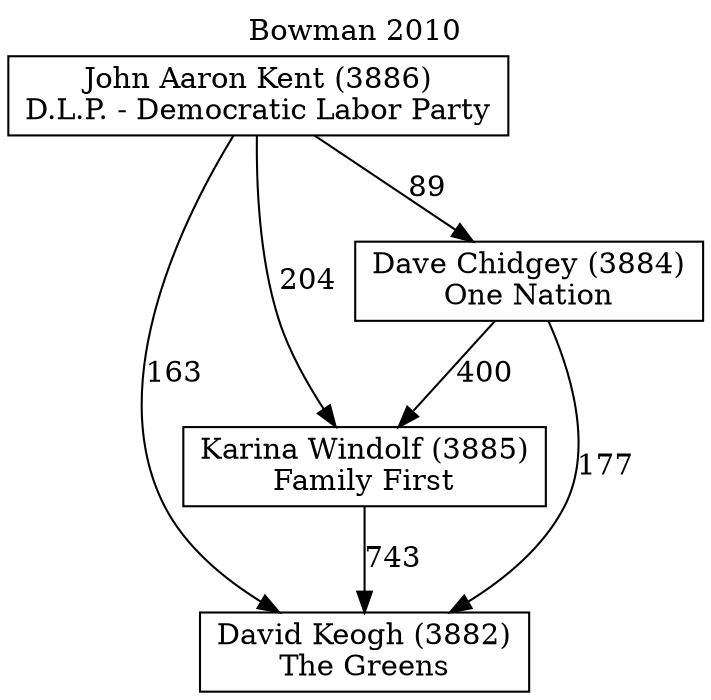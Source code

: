 // House preference flow
digraph "David Keogh (3882)_Bowman_2010" {
	graph [label="Bowman 2010" labelloc=t mclimit=10]
	node [shape=box]
	"David Keogh (3882)" [label="David Keogh (3882)
The Greens"]
	"Karina Windolf (3885)" [label="Karina Windolf (3885)
Family First"]
	"Dave Chidgey (3884)" [label="Dave Chidgey (3884)
One Nation"]
	"John Aaron Kent (3886)" [label="John Aaron Kent (3886)
D.L.P. - Democratic Labor Party"]
	"David Keogh (3882)" [label="David Keogh (3882)
The Greens"]
	"Dave Chidgey (3884)" [label="Dave Chidgey (3884)
One Nation"]
	"John Aaron Kent (3886)" [label="John Aaron Kent (3886)
D.L.P. - Democratic Labor Party"]
	"David Keogh (3882)" [label="David Keogh (3882)
The Greens"]
	"John Aaron Kent (3886)" [label="John Aaron Kent (3886)
D.L.P. - Democratic Labor Party"]
	"John Aaron Kent (3886)" [label="John Aaron Kent (3886)
D.L.P. - Democratic Labor Party"]
	"Dave Chidgey (3884)" [label="Dave Chidgey (3884)
One Nation"]
	"John Aaron Kent (3886)" [label="John Aaron Kent (3886)
D.L.P. - Democratic Labor Party"]
	"John Aaron Kent (3886)" [label="John Aaron Kent (3886)
D.L.P. - Democratic Labor Party"]
	"Karina Windolf (3885)" [label="Karina Windolf (3885)
Family First"]
	"Dave Chidgey (3884)" [label="Dave Chidgey (3884)
One Nation"]
	"John Aaron Kent (3886)" [label="John Aaron Kent (3886)
D.L.P. - Democratic Labor Party"]
	"Karina Windolf (3885)" [label="Karina Windolf (3885)
Family First"]
	"John Aaron Kent (3886)" [label="John Aaron Kent (3886)
D.L.P. - Democratic Labor Party"]
	"John Aaron Kent (3886)" [label="John Aaron Kent (3886)
D.L.P. - Democratic Labor Party"]
	"Dave Chidgey (3884)" [label="Dave Chidgey (3884)
One Nation"]
	"John Aaron Kent (3886)" [label="John Aaron Kent (3886)
D.L.P. - Democratic Labor Party"]
	"John Aaron Kent (3886)" [label="John Aaron Kent (3886)
D.L.P. - Democratic Labor Party"]
	"Karina Windolf (3885)" -> "David Keogh (3882)" [label=743]
	"Dave Chidgey (3884)" -> "Karina Windolf (3885)" [label=400]
	"John Aaron Kent (3886)" -> "Dave Chidgey (3884)" [label=89]
	"Dave Chidgey (3884)" -> "David Keogh (3882)" [label=177]
	"John Aaron Kent (3886)" -> "David Keogh (3882)" [label=163]
	"John Aaron Kent (3886)" -> "Karina Windolf (3885)" [label=204]
}
